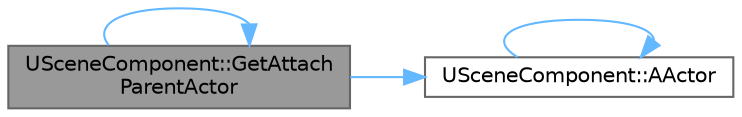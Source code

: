 digraph "USceneComponent::GetAttachParentActor"
{
 // INTERACTIVE_SVG=YES
 // LATEX_PDF_SIZE
  bgcolor="transparent";
  edge [fontname=Helvetica,fontsize=10,labelfontname=Helvetica,labelfontsize=10];
  node [fontname=Helvetica,fontsize=10,shape=box,height=0.2,width=0.4];
  rankdir="LR";
  Node1 [id="Node000001",label="USceneComponent::GetAttach\lParentActor",height=0.2,width=0.4,color="gray40", fillcolor="grey60", style="filled", fontcolor="black",tooltip="Gets the owner of the attach parent."];
  Node1 -> Node2 [id="edge1_Node000001_Node000002",color="steelblue1",style="solid",tooltip=" "];
  Node2 [id="Node000002",label="USceneComponent::AActor",height=0.2,width=0.4,color="grey40", fillcolor="white", style="filled",URL="$d7/dde/classUSceneComponent.html#a141ade871e571e4b28753fc9c832c7c8",tooltip=" "];
  Node2 -> Node2 [id="edge2_Node000002_Node000002",color="steelblue1",style="solid",tooltip=" "];
  Node1 -> Node1 [id="edge3_Node000001_Node000001",color="steelblue1",style="solid",tooltip=" "];
}
